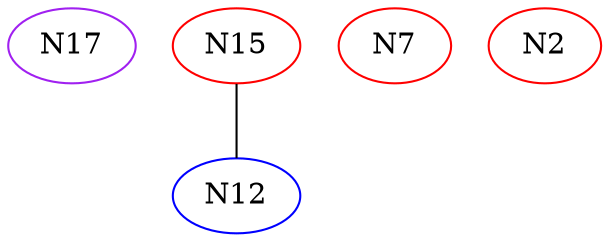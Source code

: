 

strict graph {
	N17 [color=purple]
	N15 -- N12
	N15 [color=red]
	N12 -- N15
	N12 [color=blue]
	N7 [color=red]
	N2 [color=red]
}

strict graph {
	N66 -- N64
	N66 [color=red]
	N64 -- N66
	N64 [color=blue]
	N61 -- N60
	N61 [color=red]
	N60 -- N61
	N60 [color=blue]
	N56 -- N54
	N56 [color=red]
	N54 -- N56
	N54 [color=blue]
	N50 -- N43
	N50 -- N49
	N50 [color=red]
	N49 -- N43
	N49 -- N46
	N49 -- N48
	N49 -- N50
	N49 [color=blue]
	N48 -- N43
	N48 -- N46
	N48 -- N49
	N48 [color=red]
	N46 -- N43
	N46 -- N48
	N46 -- N49
	N46 [color=green]
	N43 -- N42
	N43 -- N46
	N43 -- N48
	N43 -- N49
	N43 -- N50
	N43 [color=yellow]
	N42 -- N43
	N42 [color=red]
	N37 -- N34
	N37 -- N36
	N37 [color=red]
	N36 -- N34
	N36 -- N37
	N36 [color=blue]
	N34 -- N36
	N34 -- N37
	N34 [color=green]
	N87 -- N81
	N87 -- N85
	N87 [color=red]
	N85 -- N81
	N85 -- N84
	N85 -- N87
	N85 [color=blue]
	N84 -- N81
	N84 -- N85
	N84 [color=red]
	N81 -- N84
	N81 -- N85
	N81 -- N87
	N81 [color=green]
	N78 -- N76
	N78 [color=red]
	N76 -- N71
	N76 -- N75
	N76 -- N78
	N76 [color=blue]
	N75 -- N71
	N75 -- N74
	N75 -- N76
	N75 [color=red]
	N74 -- N71
	N74 -- N75
	N74 [color=blue]
	N71 -- N74
	N71 -- N75
	N71 -- N76
	N71 [color=green]
	N28 -- N27
	N28 [color=red]
	N27 -- N26
	N27 -- N28
	N27 [color=blue]
	N26 -- N27
	N26 [color=red]
	N22 -- N16
	N22 -- N20
	N22 [color=red]
	N20 -- N16
	N20 -- N19
	N20 -- N22
	N20 [color=blue]
	N19 -- N16
	N19 -- N20
	N19 [color=red]
	N16 -- N19
	N16 -- N20
	N16 -- N22
	N16 [color=green]
	N11 -- N8
	N11 -- N10
	N11 [color=red]
	N10 -- N8
	N10 -- N11
	N10 [color=blue]
	N8 -- N7
	N8 -- N10
	N8 -- N11
	N8 [color=green]
	N7 -- N8
	N7 [color=red]
	N1 -- N0
	N1 [color=yellow]
	N0 -- N1
	N0 [color=green]
}

strict graph {
	N14 [color=purple]
	N12 [color=green]
	N10 -- N9
	N10 -- N12
	N10 -- N14
	N10 [color=red]
	N9 [color=yellow]
	N7 [color=red]
	N1 -- N0
	N1 [color=yellow]
	N0 -- N1
	N0 [color=green]
}